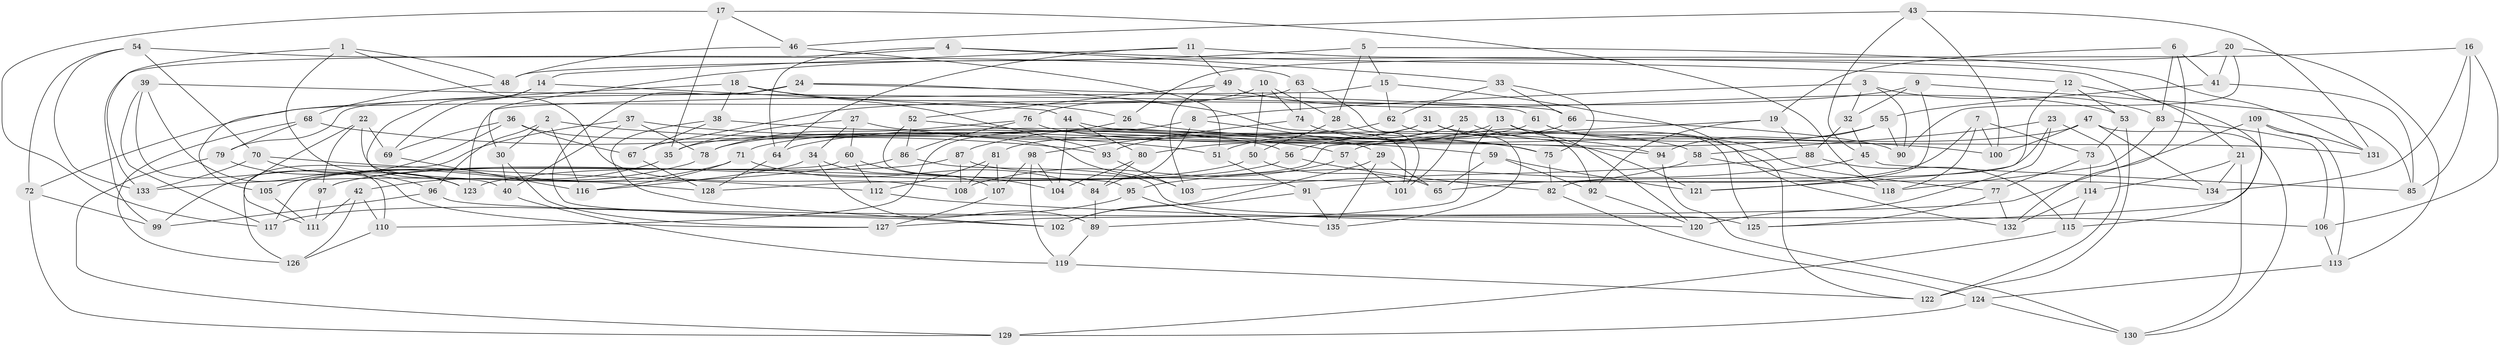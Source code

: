 // coarse degree distribution, {4: 0.7446808510638298, 8: 0.02127659574468085, 5: 0.10638297872340426, 3: 0.05319148936170213, 9: 0.02127659574468085, 2: 0.010638297872340425, 7: 0.02127659574468085, 16: 0.010638297872340425, 11: 0.010638297872340425}
// Generated by graph-tools (version 1.1) at 2025/02/03/04/25 22:02:26]
// undirected, 135 vertices, 270 edges
graph export_dot {
graph [start="1"]
  node [color=gray90,style=filled];
  1;
  2;
  3;
  4;
  5;
  6;
  7;
  8;
  9;
  10;
  11;
  12;
  13;
  14;
  15;
  16;
  17;
  18;
  19;
  20;
  21;
  22;
  23;
  24;
  25;
  26;
  27;
  28;
  29;
  30;
  31;
  32;
  33;
  34;
  35;
  36;
  37;
  38;
  39;
  40;
  41;
  42;
  43;
  44;
  45;
  46;
  47;
  48;
  49;
  50;
  51;
  52;
  53;
  54;
  55;
  56;
  57;
  58;
  59;
  60;
  61;
  62;
  63;
  64;
  65;
  66;
  67;
  68;
  69;
  70;
  71;
  72;
  73;
  74;
  75;
  76;
  77;
  78;
  79;
  80;
  81;
  82;
  83;
  84;
  85;
  86;
  87;
  88;
  89;
  90;
  91;
  92;
  93;
  94;
  95;
  96;
  97;
  98;
  99;
  100;
  101;
  102;
  103;
  104;
  105;
  106;
  107;
  108;
  109;
  110;
  111;
  112;
  113;
  114;
  115;
  116;
  117;
  118;
  119;
  120;
  121;
  122;
  123;
  124;
  125;
  126;
  127;
  128;
  129;
  130;
  131;
  132;
  133;
  134;
  135;
  1 -- 48;
  1 -- 133;
  1 -- 108;
  1 -- 123;
  2 -- 51;
  2 -- 116;
  2 -- 30;
  2 -- 96;
  3 -- 83;
  3 -- 90;
  3 -- 32;
  3 -- 8;
  4 -- 99;
  4 -- 64;
  4 -- 33;
  4 -- 12;
  5 -- 30;
  5 -- 28;
  5 -- 131;
  5 -- 15;
  6 -- 83;
  6 -- 19;
  6 -- 132;
  6 -- 41;
  7 -- 65;
  7 -- 100;
  7 -- 118;
  7 -- 73;
  8 -- 110;
  8 -- 29;
  8 -- 84;
  9 -- 85;
  9 -- 121;
  9 -- 32;
  9 -- 67;
  10 -- 50;
  10 -- 74;
  10 -- 28;
  10 -- 76;
  11 -- 21;
  11 -- 14;
  11 -- 49;
  11 -- 64;
  12 -- 53;
  12 -- 115;
  12 -- 121;
  13 -- 80;
  13 -- 120;
  13 -- 89;
  13 -- 125;
  14 -- 69;
  14 -- 44;
  14 -- 40;
  15 -- 123;
  15 -- 62;
  15 -- 122;
  16 -- 106;
  16 -- 134;
  16 -- 85;
  16 -- 48;
  17 -- 35;
  17 -- 117;
  17 -- 118;
  17 -- 46;
  18 -- 93;
  18 -- 105;
  18 -- 26;
  18 -- 38;
  19 -- 88;
  19 -- 128;
  19 -- 92;
  20 -- 26;
  20 -- 90;
  20 -- 113;
  20 -- 41;
  21 -- 134;
  21 -- 114;
  21 -- 130;
  22 -- 69;
  22 -- 111;
  22 -- 128;
  22 -- 97;
  23 -- 58;
  23 -- 122;
  23 -- 120;
  23 -- 82;
  24 -- 102;
  24 -- 79;
  24 -- 101;
  24 -- 66;
  25 -- 51;
  25 -- 94;
  25 -- 101;
  25 -- 56;
  26 -- 100;
  26 -- 35;
  27 -- 34;
  27 -- 75;
  27 -- 60;
  27 -- 35;
  28 -- 50;
  28 -- 101;
  29 -- 102;
  29 -- 65;
  29 -- 135;
  30 -- 127;
  30 -- 40;
  31 -- 131;
  31 -- 121;
  31 -- 93;
  31 -- 78;
  32 -- 45;
  32 -- 88;
  33 -- 75;
  33 -- 66;
  33 -- 62;
  34 -- 107;
  34 -- 116;
  34 -- 89;
  35 -- 42;
  36 -- 103;
  36 -- 67;
  36 -- 69;
  36 -- 99;
  37 -- 57;
  37 -- 40;
  37 -- 78;
  37 -- 126;
  38 -- 56;
  38 -- 102;
  38 -- 67;
  39 -- 127;
  39 -- 117;
  39 -- 110;
  39 -- 61;
  40 -- 119;
  41 -- 85;
  41 -- 55;
  42 -- 110;
  42 -- 126;
  42 -- 111;
  43 -- 131;
  43 -- 100;
  43 -- 45;
  43 -- 46;
  44 -- 104;
  44 -- 58;
  44 -- 80;
  45 -- 95;
  45 -- 85;
  46 -- 51;
  46 -- 48;
  47 -- 100;
  47 -- 134;
  47 -- 130;
  47 -- 57;
  48 -- 68;
  49 -- 52;
  49 -- 53;
  49 -- 103;
  50 -- 65;
  50 -- 97;
  51 -- 91;
  52 -- 59;
  52 -- 95;
  52 -- 86;
  53 -- 122;
  53 -- 73;
  54 -- 63;
  54 -- 72;
  54 -- 133;
  54 -- 70;
  55 -- 94;
  55 -- 90;
  55 -- 64;
  56 -- 123;
  56 -- 82;
  57 -- 101;
  57 -- 108;
  58 -- 91;
  58 -- 118;
  59 -- 92;
  59 -- 121;
  59 -- 65;
  60 -- 117;
  60 -- 104;
  60 -- 112;
  61 -- 71;
  61 -- 77;
  61 -- 132;
  62 -- 87;
  62 -- 92;
  63 -- 72;
  63 -- 74;
  63 -- 135;
  64 -- 128;
  66 -- 81;
  66 -- 90;
  67 -- 128;
  68 -- 79;
  68 -- 93;
  68 -- 126;
  69 -- 116;
  70 -- 112;
  70 -- 133;
  70 -- 123;
  71 -- 116;
  71 -- 105;
  71 -- 84;
  72 -- 129;
  72 -- 99;
  73 -- 114;
  73 -- 77;
  74 -- 75;
  74 -- 98;
  75 -- 82;
  76 -- 86;
  76 -- 94;
  76 -- 78;
  77 -- 132;
  77 -- 125;
  78 -- 105;
  79 -- 129;
  79 -- 96;
  80 -- 84;
  80 -- 104;
  81 -- 107;
  81 -- 112;
  81 -- 108;
  82 -- 124;
  83 -- 118;
  83 -- 106;
  84 -- 89;
  86 -- 133;
  86 -- 125;
  87 -- 97;
  87 -- 134;
  87 -- 108;
  88 -- 103;
  88 -- 115;
  89 -- 119;
  91 -- 135;
  91 -- 102;
  92 -- 120;
  93 -- 103;
  94 -- 130;
  95 -- 117;
  95 -- 135;
  96 -- 106;
  96 -- 99;
  97 -- 111;
  98 -- 119;
  98 -- 104;
  98 -- 107;
  105 -- 111;
  106 -- 113;
  107 -- 127;
  109 -- 131;
  109 -- 127;
  109 -- 113;
  109 -- 125;
  110 -- 126;
  112 -- 120;
  113 -- 124;
  114 -- 132;
  114 -- 115;
  115 -- 129;
  119 -- 122;
  124 -- 129;
  124 -- 130;
}
